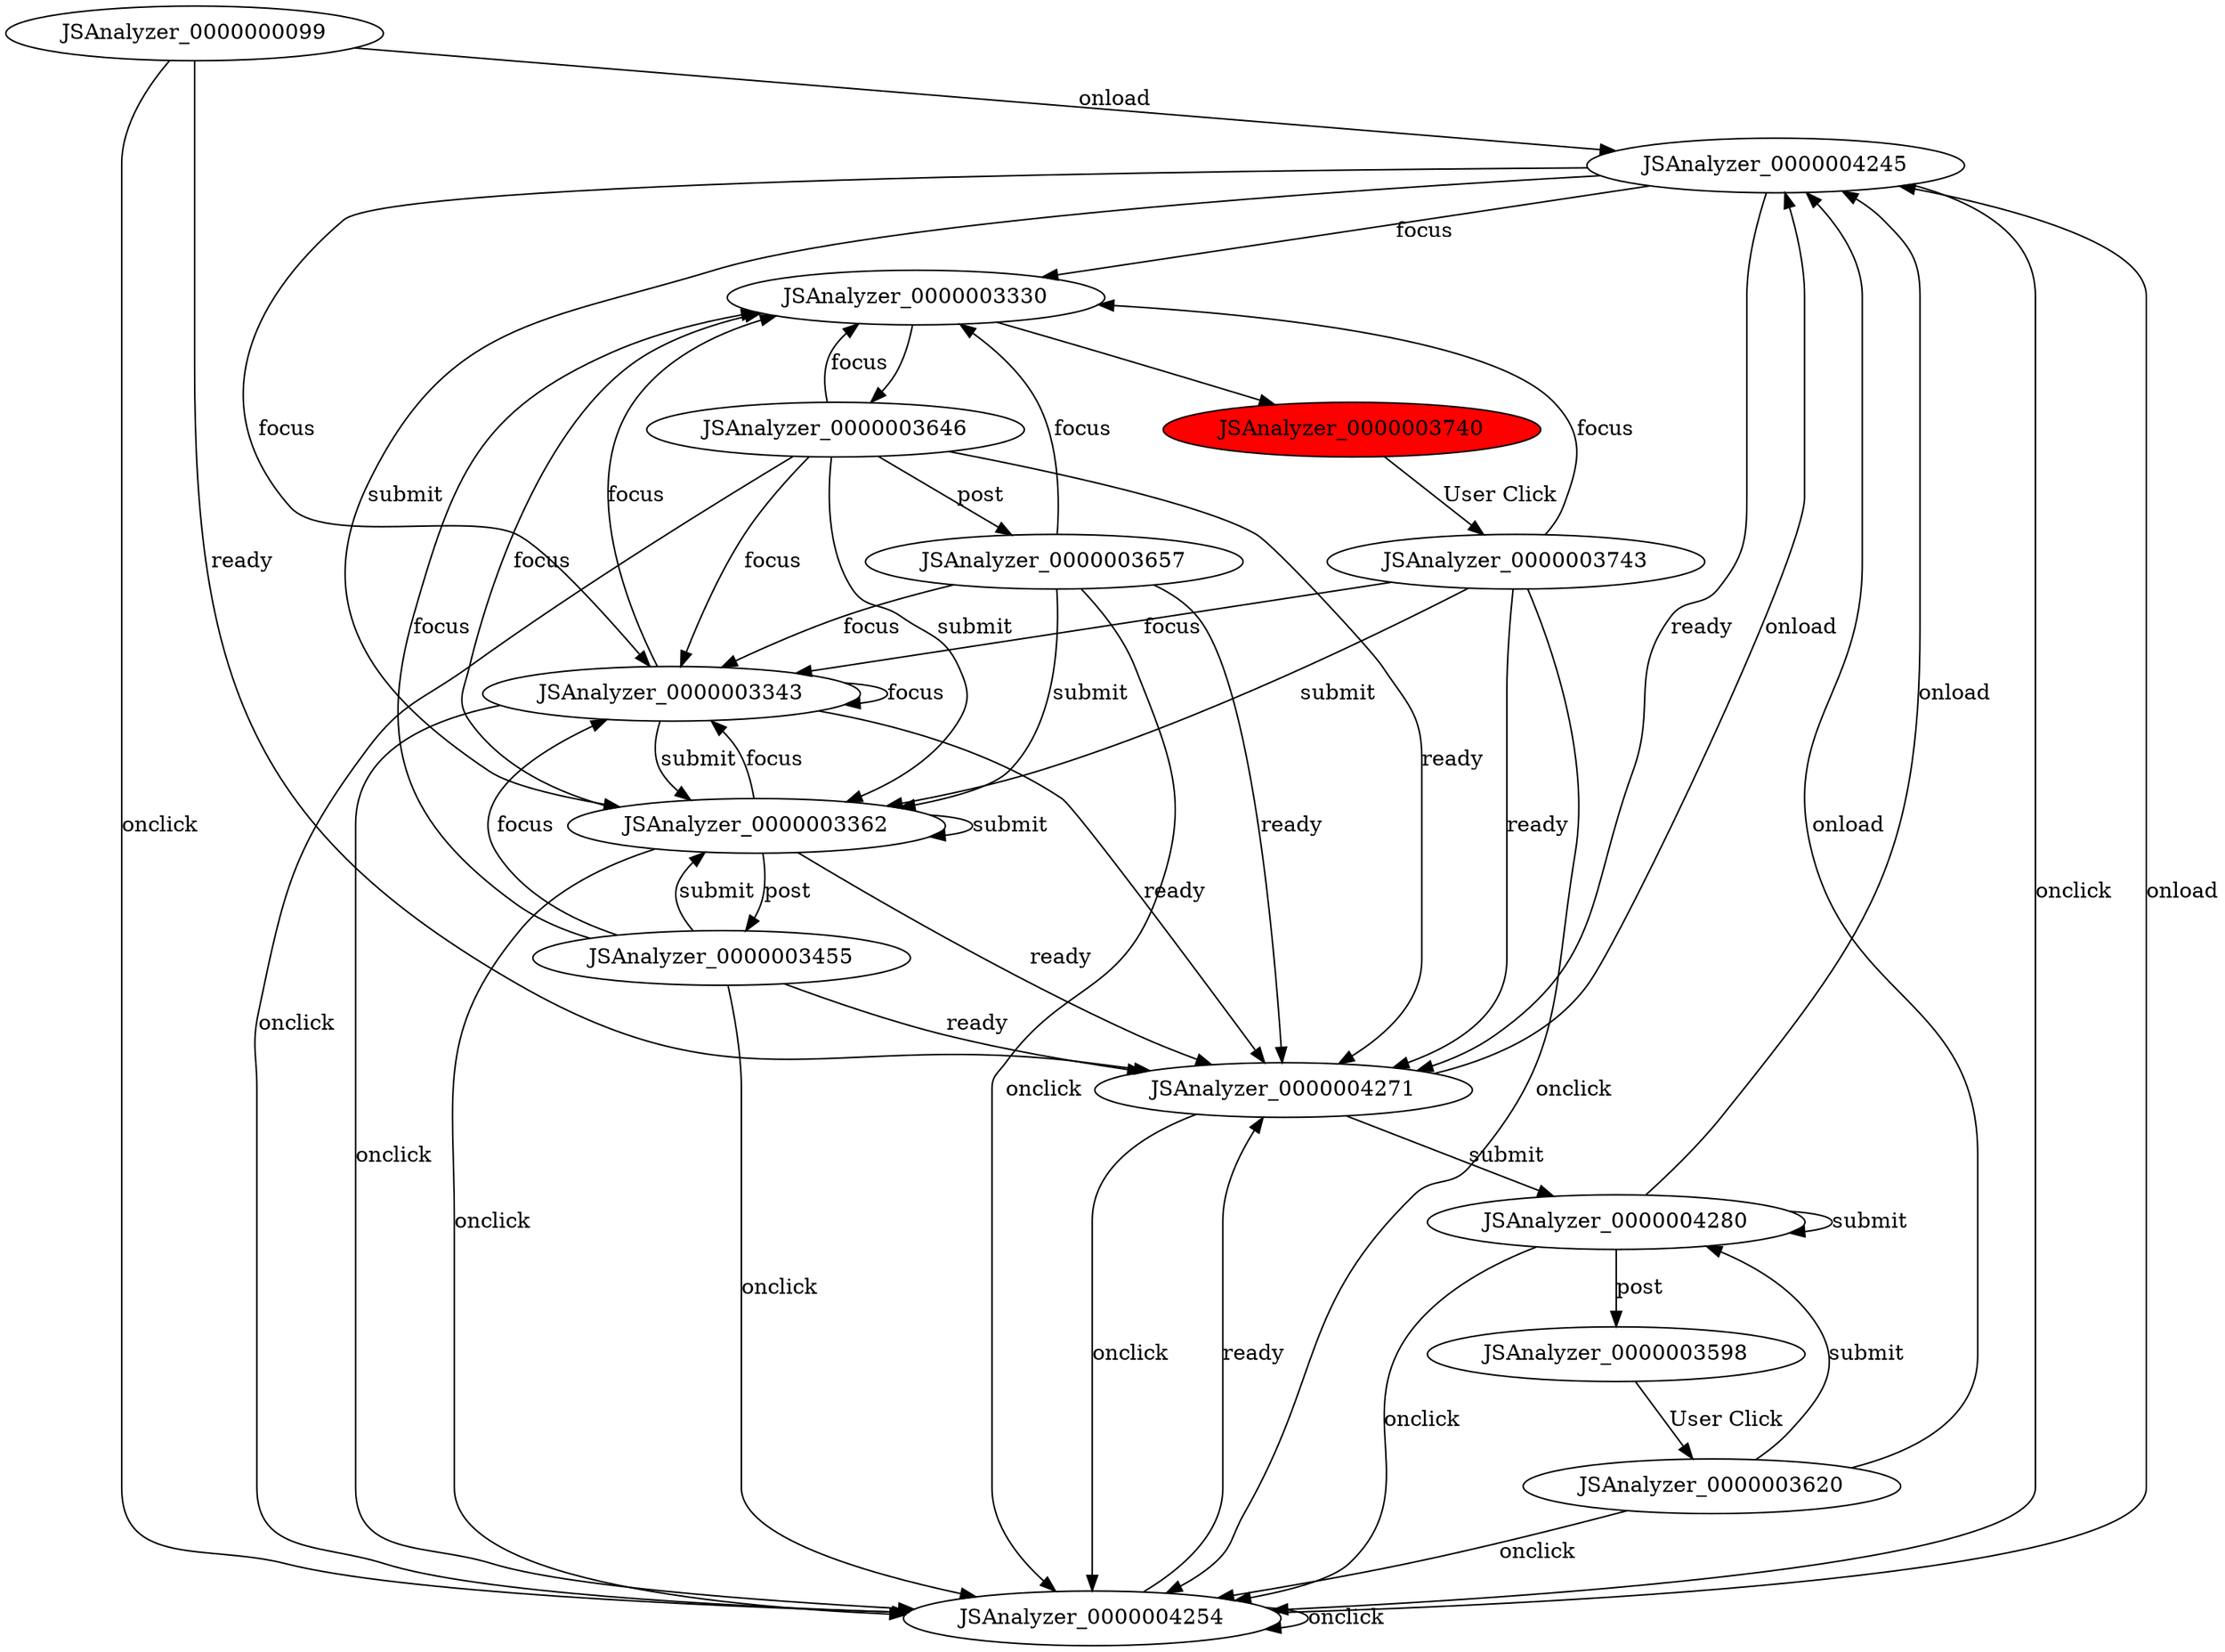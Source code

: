 digraph FSM {
JSAnalyzer_0000000099 [];
JSAnalyzer_0000003330 [];
JSAnalyzer_0000003343 [];
JSAnalyzer_0000003362 [];
JSAnalyzer_0000003455 [];
JSAnalyzer_0000003598 [];
JSAnalyzer_0000003646 [];
JSAnalyzer_0000003657 [];
JSAnalyzer_0000003740 [style=filled,fillcolor=red];
JSAnalyzer_0000004245 [];
JSAnalyzer_0000004254 [];
JSAnalyzer_0000004271 [];
JSAnalyzer_0000004280 [];
JSAnalyzer_0000003620 [];
JSAnalyzer_0000003743 [];
JSAnalyzer_0000003330 -> JSAnalyzer_0000003646 []
JSAnalyzer_0000003330 -> JSAnalyzer_0000003740 []
JSAnalyzer_0000000099 -> JSAnalyzer_0000004245 [label="onload"]
JSAnalyzer_0000000099 -> JSAnalyzer_0000004254 [label="onclick"]
JSAnalyzer_0000000099 -> JSAnalyzer_0000004271 [label="ready"]
JSAnalyzer_0000003343 -> JSAnalyzer_0000003330 [label="focus"]
JSAnalyzer_0000003343 -> JSAnalyzer_0000003343 [label="focus"]
JSAnalyzer_0000003343 -> JSAnalyzer_0000003362 [label="submit"]
JSAnalyzer_0000003343 -> JSAnalyzer_0000004254 [label="onclick"]
JSAnalyzer_0000003343 -> JSAnalyzer_0000004271 [label="ready"]
JSAnalyzer_0000003362 -> JSAnalyzer_0000003455 [label="post"]
JSAnalyzer_0000003362 -> JSAnalyzer_0000003330 [label="focus"]
JSAnalyzer_0000003362 -> JSAnalyzer_0000003343 [label="focus"]
JSAnalyzer_0000003362 -> JSAnalyzer_0000003362 [label="submit"]
JSAnalyzer_0000003362 -> JSAnalyzer_0000004254 [label="onclick"]
JSAnalyzer_0000003362 -> JSAnalyzer_0000004271 [label="ready"]
JSAnalyzer_0000003455 -> JSAnalyzer_0000003330 [label="focus"]
JSAnalyzer_0000003455 -> JSAnalyzer_0000003343 [label="focus"]
JSAnalyzer_0000003455 -> JSAnalyzer_0000003362 [label="submit"]
JSAnalyzer_0000003455 -> JSAnalyzer_0000004254 [label="onclick"]
JSAnalyzer_0000003455 -> JSAnalyzer_0000004271 [label="ready"]
JSAnalyzer_0000003598 -> JSAnalyzer_0000003620 [label="User Click"]
JSAnalyzer_0000003646 -> JSAnalyzer_0000003657 [label="post"]
JSAnalyzer_0000003646 -> JSAnalyzer_0000003330 [label="focus"]
JSAnalyzer_0000003646 -> JSAnalyzer_0000003343 [label="focus"]
JSAnalyzer_0000003646 -> JSAnalyzer_0000003362 [label="submit"]
JSAnalyzer_0000003646 -> JSAnalyzer_0000004254 [label="onclick"]
JSAnalyzer_0000003646 -> JSAnalyzer_0000004271 [label="ready"]
JSAnalyzer_0000003657 -> JSAnalyzer_0000003330 [label="focus"]
JSAnalyzer_0000003657 -> JSAnalyzer_0000003343 [label="focus"]
JSAnalyzer_0000003657 -> JSAnalyzer_0000003362 [label="submit"]
JSAnalyzer_0000003657 -> JSAnalyzer_0000004254 [label="onclick"]
JSAnalyzer_0000003657 -> JSAnalyzer_0000004271 [label="ready"]
JSAnalyzer_0000003740 -> JSAnalyzer_0000003743 [label="User Click"]
JSAnalyzer_0000004245 -> JSAnalyzer_0000003330 [label="focus"]
JSAnalyzer_0000004245 -> JSAnalyzer_0000003343 [label="focus"]
JSAnalyzer_0000004245 -> JSAnalyzer_0000003362 [label="submit"]
JSAnalyzer_0000004245 -> JSAnalyzer_0000004254 [label="onclick"]
JSAnalyzer_0000004245 -> JSAnalyzer_0000004271 [label="ready"]
JSAnalyzer_0000004254 -> JSAnalyzer_0000004245 [label="onload"]
JSAnalyzer_0000004254 -> JSAnalyzer_0000004254 [label="onclick"]
JSAnalyzer_0000004254 -> JSAnalyzer_0000004271 [label="ready"]
JSAnalyzer_0000004271 -> JSAnalyzer_0000004280 [label="submit"]
JSAnalyzer_0000004271 -> JSAnalyzer_0000004245 [label="onload"]
JSAnalyzer_0000004271 -> JSAnalyzer_0000004254 [label="onclick"]
JSAnalyzer_0000004280 -> JSAnalyzer_0000003598 [label="post"]
JSAnalyzer_0000004280 -> JSAnalyzer_0000004280 [label="submit"]
JSAnalyzer_0000004280 -> JSAnalyzer_0000004245 [label="onload"]
JSAnalyzer_0000004280 -> JSAnalyzer_0000004254 [label="onclick"]
JSAnalyzer_0000003620 -> JSAnalyzer_0000004280 [label="submit"]
JSAnalyzer_0000003620 -> JSAnalyzer_0000004245 [label="onload"]
JSAnalyzer_0000003620 -> JSAnalyzer_0000004254 [label="onclick"]
JSAnalyzer_0000003743 -> JSAnalyzer_0000003330 [label="focus"]
JSAnalyzer_0000003743 -> JSAnalyzer_0000003343 [label="focus"]
JSAnalyzer_0000003743 -> JSAnalyzer_0000003362 [label="submit"]
JSAnalyzer_0000003743 -> JSAnalyzer_0000004254 [label="onclick"]
JSAnalyzer_0000003743 -> JSAnalyzer_0000004271 [label="ready"]
}
